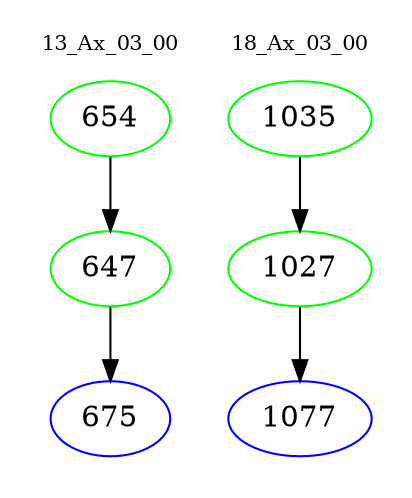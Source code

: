 digraph{
subgraph cluster_0 {
color = white
label = "13_Ax_03_00";
fontsize=10;
T0_654 [label="654", color="green"]
T0_654 -> T0_647 [color="black"]
T0_647 [label="647", color="green"]
T0_647 -> T0_675 [color="black"]
T0_675 [label="675", color="blue"]
}
subgraph cluster_1 {
color = white
label = "18_Ax_03_00";
fontsize=10;
T1_1035 [label="1035", color="green"]
T1_1035 -> T1_1027 [color="black"]
T1_1027 [label="1027", color="green"]
T1_1027 -> T1_1077 [color="black"]
T1_1077 [label="1077", color="blue"]
}
}
